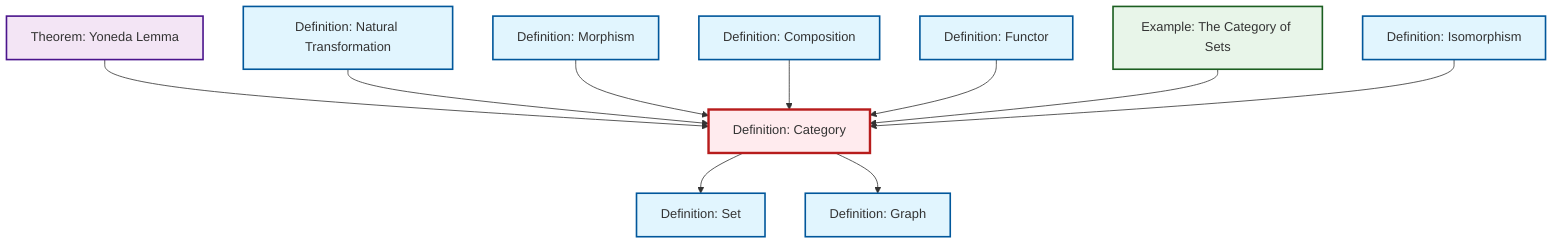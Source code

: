 graph TD
    classDef definition fill:#e1f5fe,stroke:#01579b,stroke-width:2px
    classDef theorem fill:#f3e5f5,stroke:#4a148c,stroke-width:2px
    classDef axiom fill:#fff3e0,stroke:#e65100,stroke-width:2px
    classDef example fill:#e8f5e9,stroke:#1b5e20,stroke-width:2px
    classDef current fill:#ffebee,stroke:#b71c1c,stroke-width:3px
    def-set["Definition: Set"]:::definition
    def-isomorphism["Definition: Isomorphism"]:::definition
    def-functor["Definition: Functor"]:::definition
    thm-yoneda["Theorem: Yoneda Lemma"]:::theorem
    def-natural-transformation["Definition: Natural Transformation"]:::definition
    def-graph["Definition: Graph"]:::definition
    def-category["Definition: Category"]:::definition
    def-morphism["Definition: Morphism"]:::definition
    ex-set-category["Example: The Category of Sets"]:::example
    def-composition["Definition: Composition"]:::definition
    thm-yoneda --> def-category
    def-natural-transformation --> def-category
    def-morphism --> def-category
    def-composition --> def-category
    def-category --> def-set
    def-category --> def-graph
    def-functor --> def-category
    ex-set-category --> def-category
    def-isomorphism --> def-category
    class def-category current